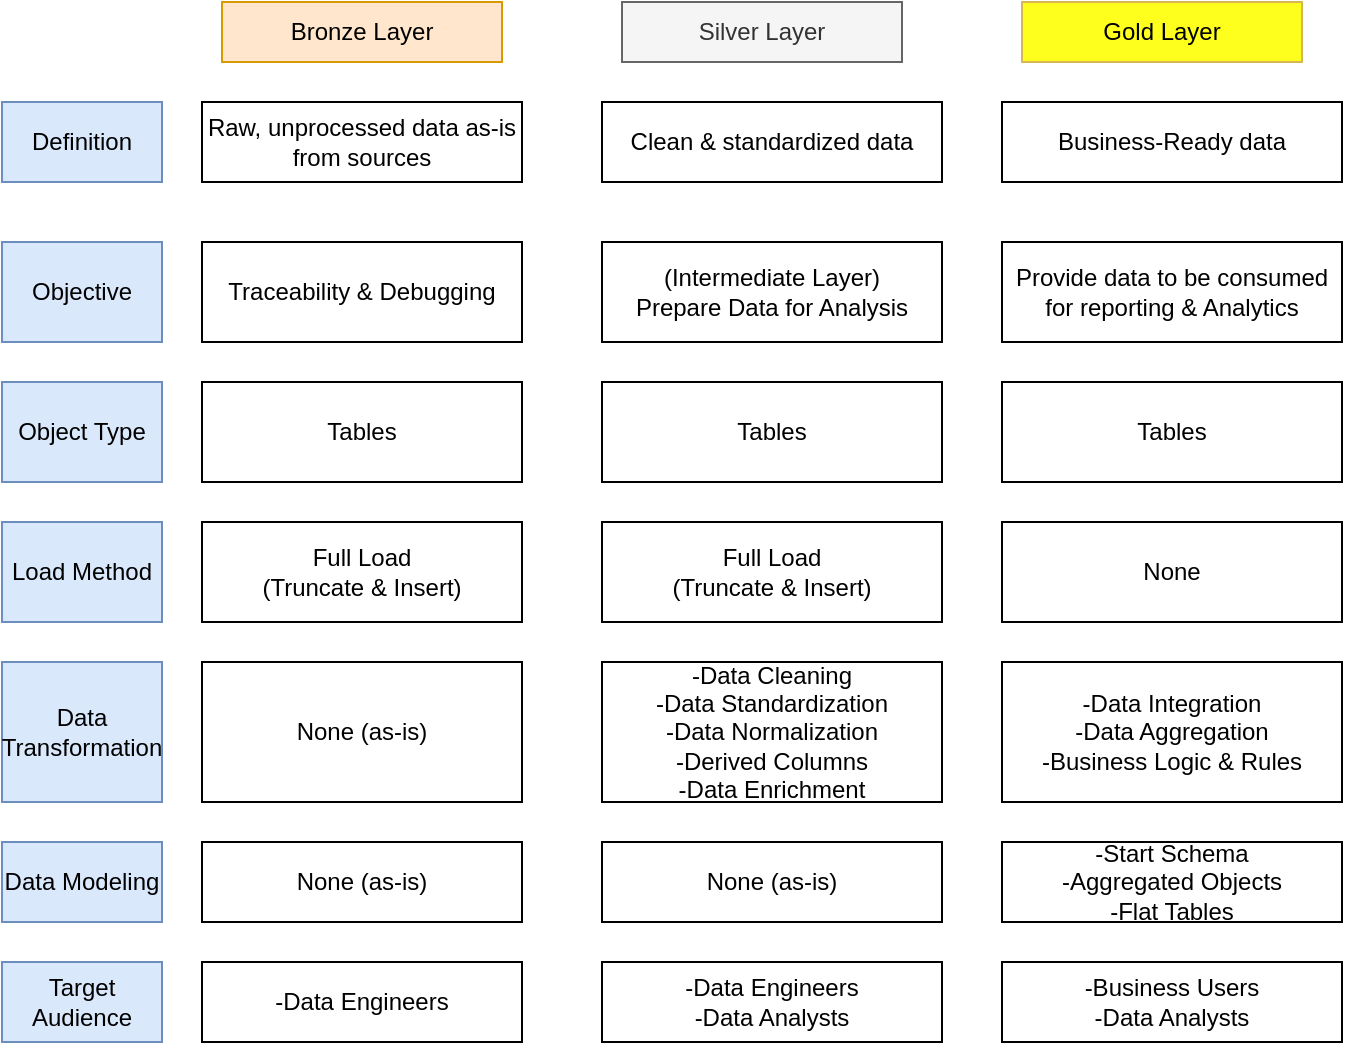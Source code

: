 <mxfile version="28.1.2">
  <diagram name="Page-1" id="8APdK_Uyskl7J0zscZj2">
    <mxGraphModel dx="983" dy="586" grid="1" gridSize="10" guides="1" tooltips="1" connect="1" arrows="1" fold="1" page="1" pageScale="1" pageWidth="850" pageHeight="1100" math="0" shadow="0">
      <root>
        <mxCell id="0" />
        <mxCell id="1" parent="0" />
        <mxCell id="3K4ubDJ02upT8uLrB4JP-1" value="Bronze Layer" style="rounded=0;whiteSpace=wrap;html=1;fillColor=#ffe6cc;strokeColor=#d79b00;" vertex="1" parent="1">
          <mxGeometry x="200" y="220" width="140" height="30" as="geometry" />
        </mxCell>
        <mxCell id="3K4ubDJ02upT8uLrB4JP-2" value="Silver Layer" style="rounded=0;whiteSpace=wrap;html=1;fillColor=#f5f5f5;fontColor=#333333;strokeColor=#666666;" vertex="1" parent="1">
          <mxGeometry x="400" y="220" width="140" height="30" as="geometry" />
        </mxCell>
        <mxCell id="3K4ubDJ02upT8uLrB4JP-3" value="Gold Layer" style="rounded=0;whiteSpace=wrap;html=1;fillColor=#FFFF1D;strokeColor=#d6b656;" vertex="1" parent="1">
          <mxGeometry x="600" y="220" width="140" height="30" as="geometry" />
        </mxCell>
        <mxCell id="3K4ubDJ02upT8uLrB4JP-4" value="Definition" style="rounded=0;whiteSpace=wrap;html=1;fillColor=#dae8fc;strokeColor=#6c8ebf;" vertex="1" parent="1">
          <mxGeometry x="90" y="270" width="80" height="40" as="geometry" />
        </mxCell>
        <mxCell id="3K4ubDJ02upT8uLrB4JP-5" value="Objective" style="rounded=0;whiteSpace=wrap;html=1;fillColor=#dae8fc;strokeColor=#6c8ebf;" vertex="1" parent="1">
          <mxGeometry x="90" y="340" width="80" height="50" as="geometry" />
        </mxCell>
        <mxCell id="3K4ubDJ02upT8uLrB4JP-6" value="Object Type" style="rounded=0;whiteSpace=wrap;html=1;fillColor=#dae8fc;strokeColor=#6c8ebf;" vertex="1" parent="1">
          <mxGeometry x="90" y="410" width="80" height="50" as="geometry" />
        </mxCell>
        <mxCell id="3K4ubDJ02upT8uLrB4JP-7" value="Load Method" style="rounded=0;whiteSpace=wrap;html=1;fillColor=#dae8fc;strokeColor=#6c8ebf;" vertex="1" parent="1">
          <mxGeometry x="90" y="480" width="80" height="50" as="geometry" />
        </mxCell>
        <mxCell id="3K4ubDJ02upT8uLrB4JP-8" value="Data Transformation" style="rounded=0;whiteSpace=wrap;html=1;fillColor=#dae8fc;strokeColor=#6c8ebf;" vertex="1" parent="1">
          <mxGeometry x="90" y="550" width="80" height="70" as="geometry" />
        </mxCell>
        <mxCell id="3K4ubDJ02upT8uLrB4JP-9" value="Data Modeling" style="rounded=0;whiteSpace=wrap;html=1;fillColor=#dae8fc;strokeColor=#6c8ebf;" vertex="1" parent="1">
          <mxGeometry x="90" y="640" width="80" height="40" as="geometry" />
        </mxCell>
        <mxCell id="3K4ubDJ02upT8uLrB4JP-10" value="Raw, unprocessed data as-is from sources" style="rounded=0;whiteSpace=wrap;html=1;" vertex="1" parent="1">
          <mxGeometry x="190" y="270" width="160" height="40" as="geometry" />
        </mxCell>
        <mxCell id="3K4ubDJ02upT8uLrB4JP-11" value="Clean &amp;amp; standardized data" style="rounded=0;whiteSpace=wrap;html=1;" vertex="1" parent="1">
          <mxGeometry x="390" y="270" width="170" height="40" as="geometry" />
        </mxCell>
        <mxCell id="3K4ubDJ02upT8uLrB4JP-12" value="Business-Ready data" style="rounded=0;whiteSpace=wrap;html=1;" vertex="1" parent="1">
          <mxGeometry x="590" y="270" width="170" height="40" as="geometry" />
        </mxCell>
        <mxCell id="3K4ubDJ02upT8uLrB4JP-13" value="Traceability &amp;amp; Debugging" style="rounded=0;whiteSpace=wrap;html=1;" vertex="1" parent="1">
          <mxGeometry x="190" y="340" width="160" height="50" as="geometry" />
        </mxCell>
        <mxCell id="3K4ubDJ02upT8uLrB4JP-14" value="(Intermediate Layer)&lt;div&gt;Prepare Data for Analysis&lt;/div&gt;" style="rounded=0;whiteSpace=wrap;html=1;" vertex="1" parent="1">
          <mxGeometry x="390" y="340" width="170" height="50" as="geometry" />
        </mxCell>
        <mxCell id="3K4ubDJ02upT8uLrB4JP-15" value="Provide data to be consumed for reporting &amp;amp; Analytics" style="rounded=0;whiteSpace=wrap;html=1;" vertex="1" parent="1">
          <mxGeometry x="590" y="340" width="170" height="50" as="geometry" />
        </mxCell>
        <mxCell id="3K4ubDJ02upT8uLrB4JP-16" value="Tables" style="rounded=0;whiteSpace=wrap;html=1;" vertex="1" parent="1">
          <mxGeometry x="190" y="410" width="160" height="50" as="geometry" />
        </mxCell>
        <mxCell id="3K4ubDJ02upT8uLrB4JP-17" value="Tables" style="rounded=0;whiteSpace=wrap;html=1;" vertex="1" parent="1">
          <mxGeometry x="390" y="410" width="170" height="50" as="geometry" />
        </mxCell>
        <mxCell id="3K4ubDJ02upT8uLrB4JP-18" value="Tables" style="rounded=0;whiteSpace=wrap;html=1;" vertex="1" parent="1">
          <mxGeometry x="590" y="410" width="170" height="50" as="geometry" />
        </mxCell>
        <mxCell id="3K4ubDJ02upT8uLrB4JP-19" value="Full Load&lt;div&gt;(Truncate &amp;amp; Insert)&lt;/div&gt;" style="rounded=0;whiteSpace=wrap;html=1;" vertex="1" parent="1">
          <mxGeometry x="190" y="480" width="160" height="50" as="geometry" />
        </mxCell>
        <mxCell id="3K4ubDJ02upT8uLrB4JP-20" value="Full Load&lt;div&gt;(Truncate &amp;amp; Insert)&lt;/div&gt;" style="rounded=0;whiteSpace=wrap;html=1;" vertex="1" parent="1">
          <mxGeometry x="390" y="480" width="170" height="50" as="geometry" />
        </mxCell>
        <mxCell id="3K4ubDJ02upT8uLrB4JP-21" value="None" style="rounded=0;whiteSpace=wrap;html=1;" vertex="1" parent="1">
          <mxGeometry x="590" y="480" width="170" height="50" as="geometry" />
        </mxCell>
        <mxCell id="3K4ubDJ02upT8uLrB4JP-22" value="None (as-is)" style="rounded=0;whiteSpace=wrap;html=1;" vertex="1" parent="1">
          <mxGeometry x="190" y="550" width="160" height="70" as="geometry" />
        </mxCell>
        <mxCell id="3K4ubDJ02upT8uLrB4JP-23" value="-Data Cleaning&lt;div&gt;-Data Standardization&lt;/div&gt;&lt;div&gt;-Data Normalization&lt;/div&gt;&lt;div&gt;-Derived Columns&lt;/div&gt;&lt;div&gt;-Data Enrichment&lt;/div&gt;" style="rounded=0;whiteSpace=wrap;html=1;" vertex="1" parent="1">
          <mxGeometry x="390" y="550" width="170" height="70" as="geometry" />
        </mxCell>
        <mxCell id="3K4ubDJ02upT8uLrB4JP-24" value="-Data Integration&lt;div&gt;-Data Aggregation&lt;/div&gt;&lt;div&gt;-Business Logic &amp;amp; Rules&lt;/div&gt;" style="rounded=0;whiteSpace=wrap;html=1;" vertex="1" parent="1">
          <mxGeometry x="590" y="550" width="170" height="70" as="geometry" />
        </mxCell>
        <mxCell id="3K4ubDJ02upT8uLrB4JP-25" value="None (as-is)" style="rounded=0;whiteSpace=wrap;html=1;" vertex="1" parent="1">
          <mxGeometry x="190" y="640" width="160" height="40" as="geometry" />
        </mxCell>
        <mxCell id="3K4ubDJ02upT8uLrB4JP-26" value="None (as-is)" style="rounded=0;whiteSpace=wrap;html=1;" vertex="1" parent="1">
          <mxGeometry x="390" y="640" width="170" height="40" as="geometry" />
        </mxCell>
        <mxCell id="3K4ubDJ02upT8uLrB4JP-27" value="-Start Schema&lt;div&gt;-Aggregated Objects&lt;/div&gt;&lt;div&gt;-Flat Tables&lt;/div&gt;" style="rounded=0;whiteSpace=wrap;html=1;" vertex="1" parent="1">
          <mxGeometry x="590" y="640" width="170" height="40" as="geometry" />
        </mxCell>
        <mxCell id="3K4ubDJ02upT8uLrB4JP-28" value="Target Audience" style="rounded=0;whiteSpace=wrap;html=1;fillColor=#dae8fc;strokeColor=#6c8ebf;" vertex="1" parent="1">
          <mxGeometry x="90" y="700" width="80" height="40" as="geometry" />
        </mxCell>
        <mxCell id="3K4ubDJ02upT8uLrB4JP-29" value="-Data Engineers" style="rounded=0;whiteSpace=wrap;html=1;" vertex="1" parent="1">
          <mxGeometry x="190" y="700" width="160" height="40" as="geometry" />
        </mxCell>
        <mxCell id="3K4ubDJ02upT8uLrB4JP-30" value="-Data Engineers&lt;div&gt;-Data Analysts&lt;/div&gt;" style="rounded=0;whiteSpace=wrap;html=1;" vertex="1" parent="1">
          <mxGeometry x="390" y="700" width="170" height="40" as="geometry" />
        </mxCell>
        <mxCell id="3K4ubDJ02upT8uLrB4JP-31" value="-Business Users&lt;div&gt;-Data Analysts&lt;/div&gt;" style="rounded=0;whiteSpace=wrap;html=1;" vertex="1" parent="1">
          <mxGeometry x="590" y="700" width="170" height="40" as="geometry" />
        </mxCell>
      </root>
    </mxGraphModel>
  </diagram>
</mxfile>
